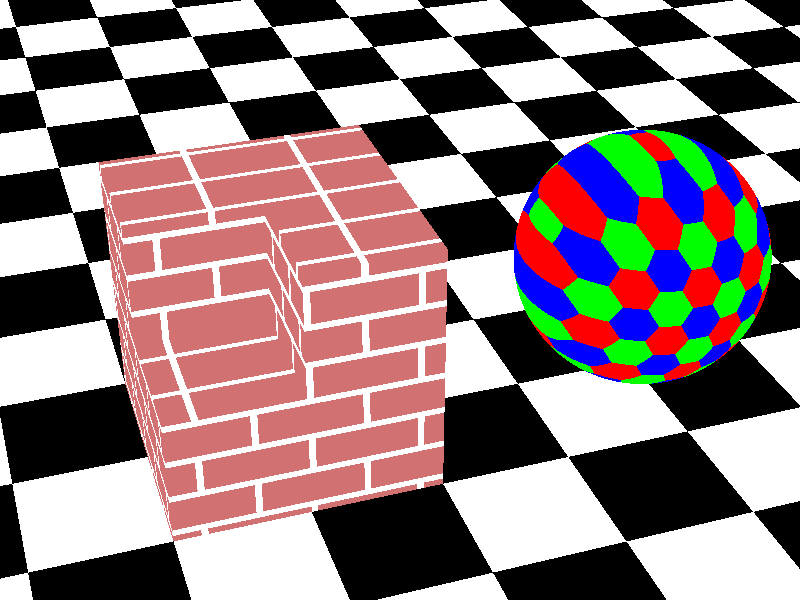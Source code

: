 #include"colors.inc"
#include"shapes.inc"

camera{
  location<15,30,45>
  look_at<0,0,0>
  angle 30
}

light_source{ <15,0,15> color White }
light_source{ <0,15,0> color White }
light_source{ <-8,15,0> color White }
light_source{ <-8,15,10> color White }

object{
  Plane_XZ
  translate<0,-5,0>
  pigment{
    checker
    color Black, color White
    scale 5
  }
}

difference{
  object{
    Cube
    pigment{
    brick 
    color White ,color Brown
    scale 1/10
    }
  }    
  object{
    Cube
    translate<1,1,1>
  }
  scale 5
  translate<5,0,0>
  #cutaway_textures
}

object{
  Sphere  
  scale 5
  pigment{
    hexagon
    color Blue,Red,Green
    scale 0.8
  }
  rotate x*-90
  translate<-10,0,0>
}